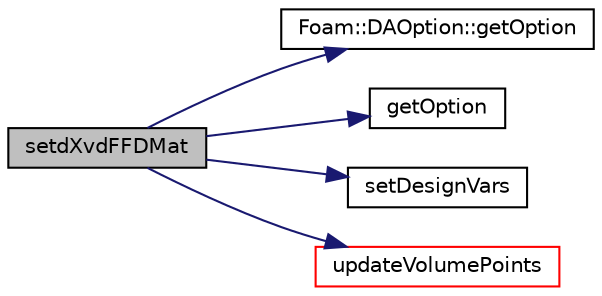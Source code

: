 digraph "setdXvdFFDMat"
{
  bgcolor="transparent";
  edge [fontname="Helvetica",fontsize="10",labelfontname="Helvetica",labelfontsize="10"];
  node [fontname="Helvetica",fontsize="10",shape=record];
  rankdir="LR";
  Node73 [label="setdXvdFFDMat",height=0.2,width=0.4,color="black", fillcolor="grey75", style="filled", fontcolor="black"];
  Node73 -> Node74 [color="midnightblue",fontsize="10",style="solid",fontname="Helvetica"];
  Node74 [label="Foam::DAOption::getOption",height=0.2,width=0.4,color="black",URL="$classFoam_1_1DAOption.html#a4d6d2622f32c466e367526f5cc05d0fb",tooltip="get an option from subDict and key "];
  Node73 -> Node75 [color="midnightblue",fontsize="10",style="solid",fontname="Helvetica"];
  Node75 [label="getOption",height=0.2,width=0.4,color="black",URL="$classdafoam_1_1pyDAFoam_1_1PYDAFOAM.html#a6b17301eac258f3e9309107a42eac008"];
  Node73 -> Node76 [color="midnightblue",fontsize="10",style="solid",fontname="Helvetica"];
  Node76 [label="setDesignVars",height=0.2,width=0.4,color="black",URL="$classdafoam_1_1pyDAFoam_1_1PYDAFOAM.html#a88600c28636ca6c65230f525fc65eacd"];
  Node73 -> Node77 [color="midnightblue",fontsize="10",style="solid",fontname="Helvetica"];
  Node77 [label="updateVolumePoints",height=0.2,width=0.4,color="red",URL="$classdafoam_1_1pyDAFoam_1_1PYDAFOAM.html#aaeb1841365e3ac6b6903bab3314e8c76"];
}
